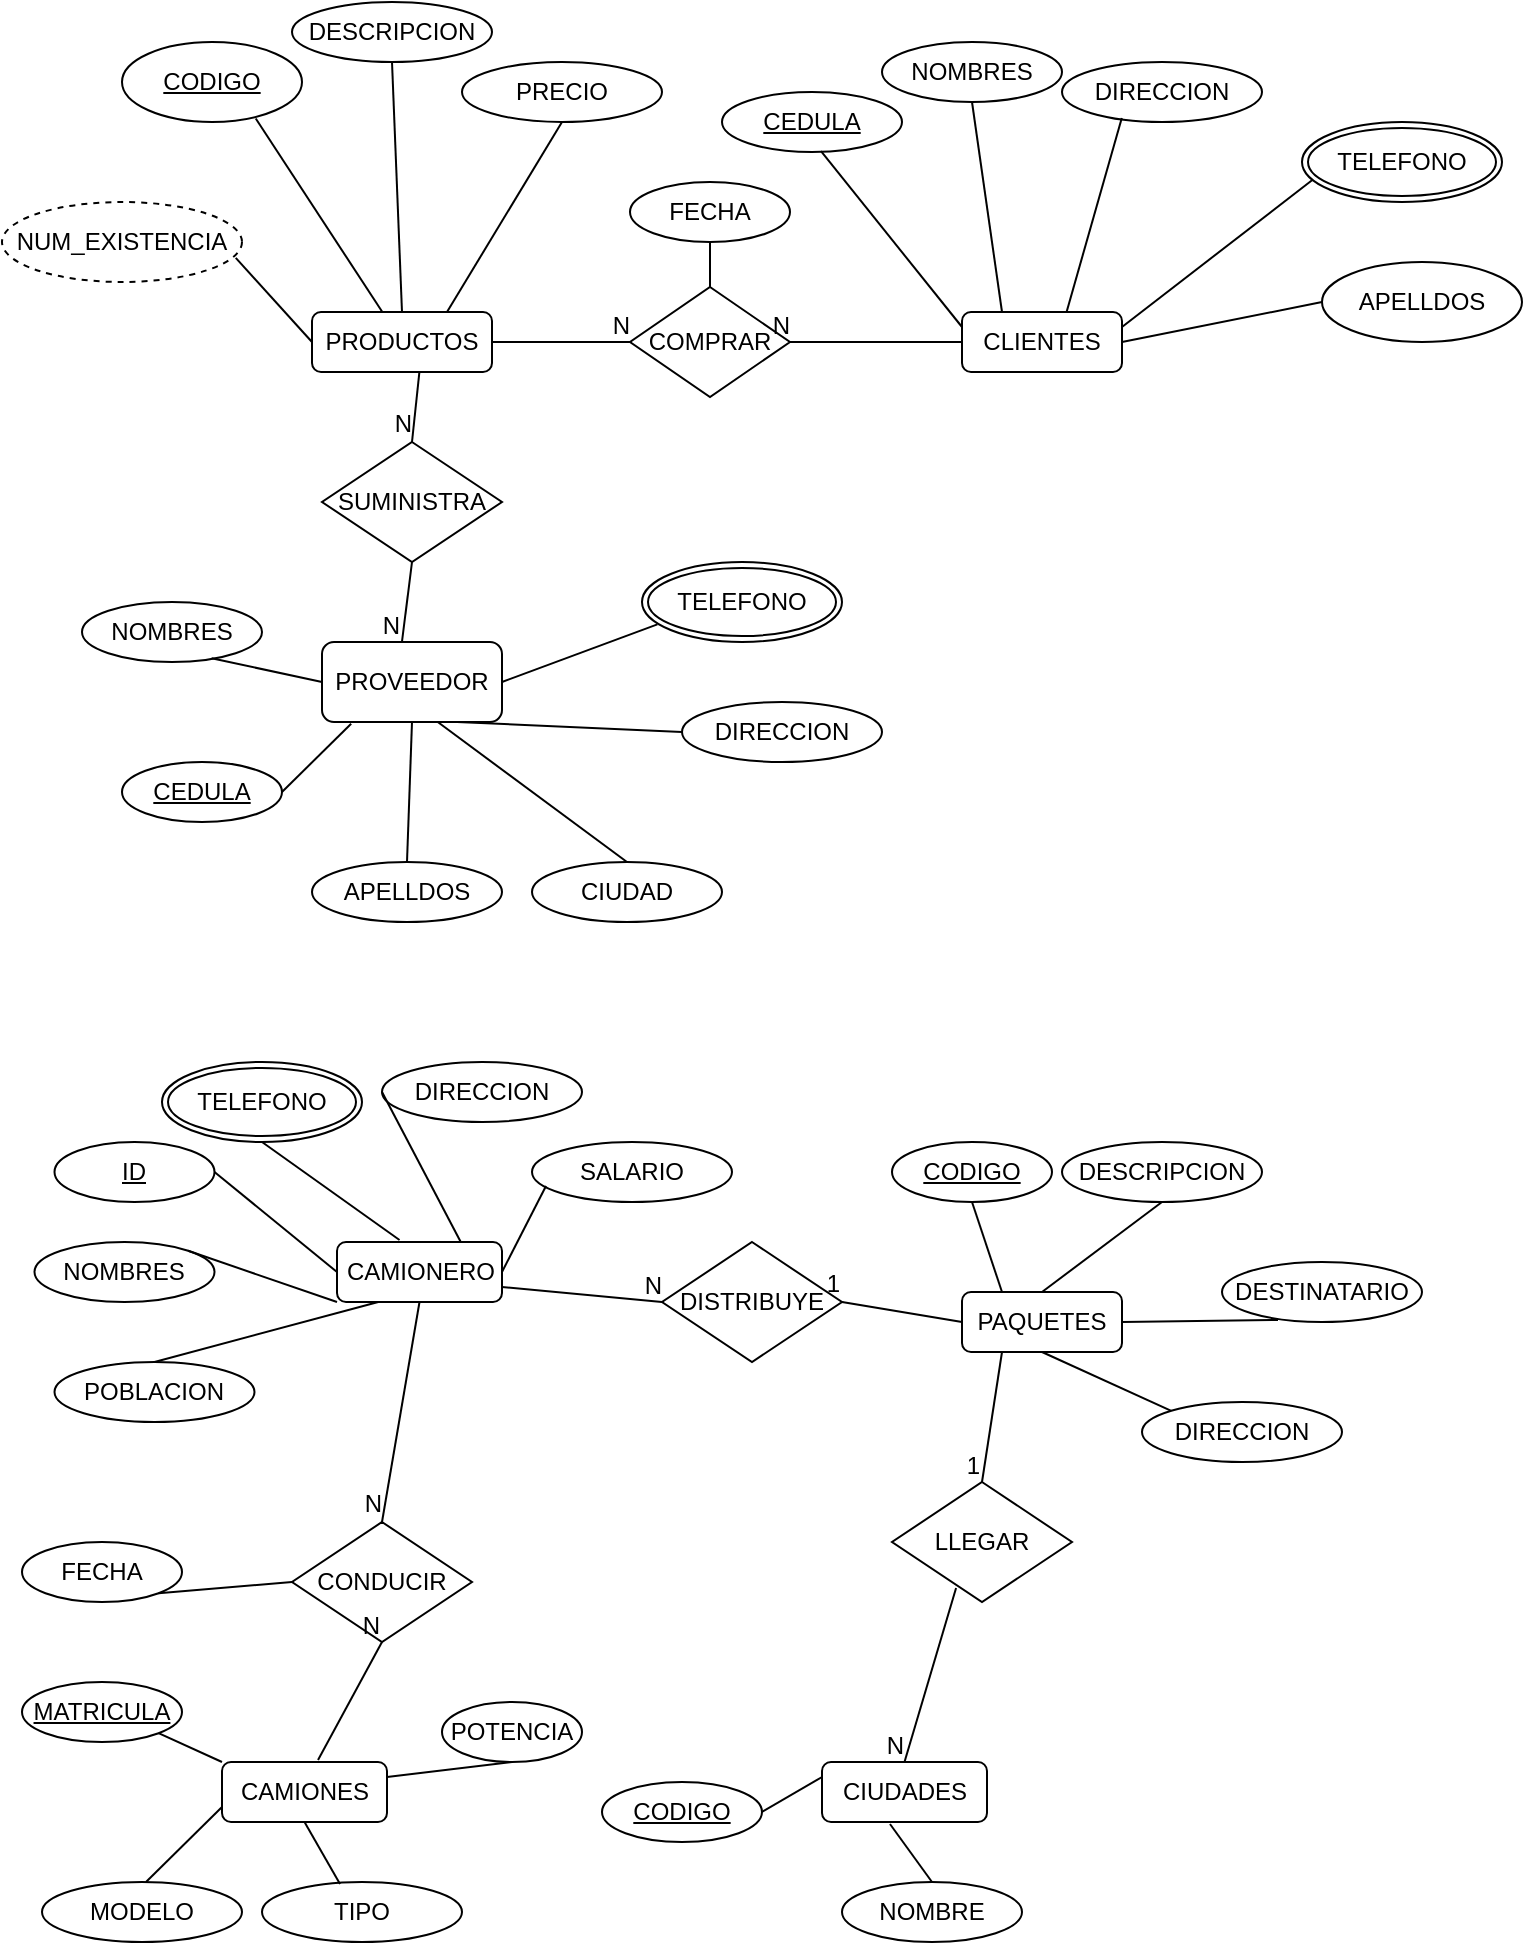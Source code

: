 <mxfile version="20.8.23" type="github">
  <diagram name="Página-1" id="rKSsnr4Ns5YOtNC94uGT">
    <mxGraphModel dx="1354" dy="616" grid="1" gridSize="10" guides="1" tooltips="1" connect="1" arrows="1" fold="1" page="1" pageScale="1" pageWidth="827" pageHeight="1169" math="0" shadow="0">
      <root>
        <mxCell id="0" />
        <mxCell id="1" parent="0" />
        <mxCell id="ddoyZSRqwRdsarZSSn1j-1" value="PRODUCTOS" style="rounded=1;whiteSpace=wrap;html=1;" vertex="1" parent="1">
          <mxGeometry x="175" y="195" width="90" height="30" as="geometry" />
        </mxCell>
        <mxCell id="ddoyZSRqwRdsarZSSn1j-3" value="CODIGO" style="ellipse;whiteSpace=wrap;html=1;align=center;fontStyle=4;" vertex="1" parent="1">
          <mxGeometry x="80" y="60" width="90" height="40" as="geometry" />
        </mxCell>
        <mxCell id="ddoyZSRqwRdsarZSSn1j-6" value="DESCRIPCION" style="ellipse;whiteSpace=wrap;html=1;align=center;" vertex="1" parent="1">
          <mxGeometry x="165" y="40" width="100" height="30" as="geometry" />
        </mxCell>
        <mxCell id="ddoyZSRqwRdsarZSSn1j-7" value="PRECIO" style="ellipse;whiteSpace=wrap;html=1;align=center;" vertex="1" parent="1">
          <mxGeometry x="250" y="70" width="100" height="30" as="geometry" />
        </mxCell>
        <mxCell id="ddoyZSRqwRdsarZSSn1j-9" value="NUM_EXISTENCIA" style="ellipse;whiteSpace=wrap;html=1;align=center;dashed=1;" vertex="1" parent="1">
          <mxGeometry x="20" y="140" width="120" height="40" as="geometry" />
        </mxCell>
        <mxCell id="ddoyZSRqwRdsarZSSn1j-12" value="" style="endArrow=none;html=1;rounded=0;exitX=0.5;exitY=0;exitDx=0;exitDy=0;entryX=0.5;entryY=1;entryDx=0;entryDy=0;" edge="1" parent="1" source="ddoyZSRqwRdsarZSSn1j-1" target="ddoyZSRqwRdsarZSSn1j-6">
          <mxGeometry relative="1" as="geometry">
            <mxPoint x="290" y="110" as="sourcePoint" />
            <mxPoint x="450" y="110" as="targetPoint" />
          </mxGeometry>
        </mxCell>
        <mxCell id="ddoyZSRqwRdsarZSSn1j-16" value="" style="endArrow=none;html=1;rounded=0;entryX=0;entryY=0.5;entryDx=0;entryDy=0;exitX=0.974;exitY=0.698;exitDx=0;exitDy=0;exitPerimeter=0;" edge="1" parent="1" source="ddoyZSRqwRdsarZSSn1j-9" target="ddoyZSRqwRdsarZSSn1j-1">
          <mxGeometry relative="1" as="geometry">
            <mxPoint x="40" y="160" as="sourcePoint" />
            <mxPoint x="200" y="160" as="targetPoint" />
          </mxGeometry>
        </mxCell>
        <mxCell id="ddoyZSRqwRdsarZSSn1j-18" value="" style="endArrow=none;html=1;rounded=0;entryX=0.5;entryY=1;entryDx=0;entryDy=0;exitX=0.75;exitY=0;exitDx=0;exitDy=0;" edge="1" parent="1" source="ddoyZSRqwRdsarZSSn1j-1" target="ddoyZSRqwRdsarZSSn1j-7">
          <mxGeometry relative="1" as="geometry">
            <mxPoint x="280" y="130" as="sourcePoint" />
            <mxPoint x="440" y="130" as="targetPoint" />
          </mxGeometry>
        </mxCell>
        <mxCell id="ddoyZSRqwRdsarZSSn1j-19" value="CLIENTES" style="rounded=1;whiteSpace=wrap;html=1;" vertex="1" parent="1">
          <mxGeometry x="500" y="195" width="80" height="30" as="geometry" />
        </mxCell>
        <mxCell id="ddoyZSRqwRdsarZSSn1j-22" value="DIRECCION" style="ellipse;whiteSpace=wrap;html=1;align=center;" vertex="1" parent="1">
          <mxGeometry x="550" y="70" width="100" height="30" as="geometry" />
        </mxCell>
        <mxCell id="ddoyZSRqwRdsarZSSn1j-23" value="NOMBRES" style="ellipse;whiteSpace=wrap;html=1;align=center;" vertex="1" parent="1">
          <mxGeometry x="460" y="60" width="90" height="30" as="geometry" />
        </mxCell>
        <mxCell id="ddoyZSRqwRdsarZSSn1j-24" value="CEDULA" style="ellipse;whiteSpace=wrap;html=1;align=center;fontStyle=4;" vertex="1" parent="1">
          <mxGeometry x="380" y="85" width="90" height="30" as="geometry" />
        </mxCell>
        <mxCell id="ddoyZSRqwRdsarZSSn1j-25" value="APELLDOS" style="ellipse;whiteSpace=wrap;html=1;align=center;" vertex="1" parent="1">
          <mxGeometry x="680" y="170" width="100" height="40" as="geometry" />
        </mxCell>
        <mxCell id="ddoyZSRqwRdsarZSSn1j-27" value="" style="endArrow=none;html=1;rounded=0;entryX=0;entryY=0.25;entryDx=0;entryDy=0;exitX=0.55;exitY=0.987;exitDx=0;exitDy=0;exitPerimeter=0;" edge="1" parent="1" source="ddoyZSRqwRdsarZSSn1j-24" target="ddoyZSRqwRdsarZSSn1j-19">
          <mxGeometry relative="1" as="geometry">
            <mxPoint x="410" y="110" as="sourcePoint" />
            <mxPoint x="570" y="110" as="targetPoint" />
          </mxGeometry>
        </mxCell>
        <mxCell id="ddoyZSRqwRdsarZSSn1j-28" value="" style="endArrow=none;html=1;rounded=0;entryX=0.5;entryY=1;entryDx=0;entryDy=0;exitX=0.25;exitY=0;exitDx=0;exitDy=0;" edge="1" parent="1" source="ddoyZSRqwRdsarZSSn1j-19" target="ddoyZSRqwRdsarZSSn1j-23">
          <mxGeometry relative="1" as="geometry">
            <mxPoint x="428" y="119" as="sourcePoint" />
            <mxPoint x="460" y="145" as="targetPoint" />
          </mxGeometry>
        </mxCell>
        <mxCell id="ddoyZSRqwRdsarZSSn1j-29" value="" style="endArrow=none;html=1;rounded=0;entryX=0;entryY=0.5;entryDx=0;entryDy=0;exitX=1;exitY=0.5;exitDx=0;exitDy=0;" edge="1" parent="1" source="ddoyZSRqwRdsarZSSn1j-19" target="ddoyZSRqwRdsarZSSn1j-25">
          <mxGeometry relative="1" as="geometry">
            <mxPoint x="570" y="164" as="sourcePoint" />
            <mxPoint x="602" y="190" as="targetPoint" />
          </mxGeometry>
        </mxCell>
        <mxCell id="ddoyZSRqwRdsarZSSn1j-30" value="" style="endArrow=none;html=1;rounded=0;entryX=0.655;entryY=-0.014;entryDx=0;entryDy=0;exitX=0.299;exitY=0.935;exitDx=0;exitDy=0;exitPerimeter=0;entryPerimeter=0;" edge="1" parent="1" source="ddoyZSRqwRdsarZSSn1j-22" target="ddoyZSRqwRdsarZSSn1j-19">
          <mxGeometry relative="1" as="geometry">
            <mxPoint x="600" y="70" as="sourcePoint" />
            <mxPoint x="632" y="96" as="targetPoint" />
          </mxGeometry>
        </mxCell>
        <mxCell id="ddoyZSRqwRdsarZSSn1j-32" value="" style="endArrow=none;html=1;rounded=0;entryX=0.063;entryY=0.703;entryDx=0;entryDy=0;exitX=1;exitY=0.25;exitDx=0;exitDy=0;entryPerimeter=0;" edge="1" parent="1" source="ddoyZSRqwRdsarZSSn1j-19" target="ddoyZSRqwRdsarZSSn1j-47">
          <mxGeometry relative="1" as="geometry">
            <mxPoint x="570" y="130" as="sourcePoint" />
            <mxPoint x="685.0" y="130" as="targetPoint" />
          </mxGeometry>
        </mxCell>
        <mxCell id="ddoyZSRqwRdsarZSSn1j-33" value="COMPRAR" style="shape=rhombus;perimeter=rhombusPerimeter;whiteSpace=wrap;html=1;align=center;" vertex="1" parent="1">
          <mxGeometry x="334" y="182.5" width="80" height="55" as="geometry" />
        </mxCell>
        <mxCell id="ddoyZSRqwRdsarZSSn1j-34" value="" style="endArrow=none;html=1;rounded=0;exitX=0.743;exitY=0.957;exitDx=0;exitDy=0;exitPerimeter=0;" edge="1" parent="1" source="ddoyZSRqwRdsarZSSn1j-3" target="ddoyZSRqwRdsarZSSn1j-1">
          <mxGeometry relative="1" as="geometry">
            <mxPoint x="135" y="80" as="sourcePoint" />
            <mxPoint x="295" y="80" as="targetPoint" />
          </mxGeometry>
        </mxCell>
        <mxCell id="ddoyZSRqwRdsarZSSn1j-41" value="" style="endArrow=none;html=1;rounded=0;exitX=0;exitY=0.5;exitDx=0;exitDy=0;entryX=1;entryY=0.5;entryDx=0;entryDy=0;" edge="1" parent="1" source="ddoyZSRqwRdsarZSSn1j-19" target="ddoyZSRqwRdsarZSSn1j-33">
          <mxGeometry relative="1" as="geometry">
            <mxPoint x="350" y="220" as="sourcePoint" />
            <mxPoint x="510" y="220" as="targetPoint" />
          </mxGeometry>
        </mxCell>
        <mxCell id="ddoyZSRqwRdsarZSSn1j-42" value="N" style="resizable=0;html=1;align=right;verticalAlign=bottom;" connectable="0" vertex="1" parent="ddoyZSRqwRdsarZSSn1j-41">
          <mxGeometry x="1" relative="1" as="geometry" />
        </mxCell>
        <mxCell id="ddoyZSRqwRdsarZSSn1j-43" value="" style="endArrow=none;html=1;rounded=0;entryX=0;entryY=0.5;entryDx=0;entryDy=0;exitX=1;exitY=0.5;exitDx=0;exitDy=0;" edge="1" parent="1" source="ddoyZSRqwRdsarZSSn1j-1" target="ddoyZSRqwRdsarZSSn1j-33">
          <mxGeometry relative="1" as="geometry">
            <mxPoint x="270" y="180" as="sourcePoint" />
            <mxPoint x="400" y="184.66" as="targetPoint" />
          </mxGeometry>
        </mxCell>
        <mxCell id="ddoyZSRqwRdsarZSSn1j-44" value="N" style="resizable=0;html=1;align=right;verticalAlign=bottom;" connectable="0" vertex="1" parent="ddoyZSRqwRdsarZSSn1j-43">
          <mxGeometry x="1" relative="1" as="geometry" />
        </mxCell>
        <mxCell id="ddoyZSRqwRdsarZSSn1j-46" value="FECHA" style="ellipse;whiteSpace=wrap;html=1;align=center;" vertex="1" parent="1">
          <mxGeometry x="334" y="130" width="80" height="30" as="geometry" />
        </mxCell>
        <mxCell id="ddoyZSRqwRdsarZSSn1j-47" value="TELEFONO" style="ellipse;shape=doubleEllipse;margin=3;whiteSpace=wrap;html=1;align=center;" vertex="1" parent="1">
          <mxGeometry x="670" y="100" width="100" height="40" as="geometry" />
        </mxCell>
        <mxCell id="ddoyZSRqwRdsarZSSn1j-48" value="" style="endArrow=none;html=1;rounded=0;exitX=0.5;exitY=0;exitDx=0;exitDy=0;entryX=0.5;entryY=1;entryDx=0;entryDy=0;" edge="1" parent="1" source="ddoyZSRqwRdsarZSSn1j-33" target="ddoyZSRqwRdsarZSSn1j-46">
          <mxGeometry relative="1" as="geometry">
            <mxPoint x="373.66" y="310" as="sourcePoint" />
            <mxPoint x="374" y="169" as="targetPoint" />
          </mxGeometry>
        </mxCell>
        <mxCell id="ddoyZSRqwRdsarZSSn1j-49" value="PROVEEDOR" style="rounded=1;whiteSpace=wrap;html=1;" vertex="1" parent="1">
          <mxGeometry x="180" y="360" width="90" height="40" as="geometry" />
        </mxCell>
        <mxCell id="ddoyZSRqwRdsarZSSn1j-55" value="NOMBRES" style="ellipse;whiteSpace=wrap;html=1;align=center;" vertex="1" parent="1">
          <mxGeometry x="60" y="340" width="90" height="30" as="geometry" />
        </mxCell>
        <mxCell id="ddoyZSRqwRdsarZSSn1j-56" value="CEDULA" style="ellipse;whiteSpace=wrap;html=1;align=center;fontStyle=4;" vertex="1" parent="1">
          <mxGeometry x="80" y="420" width="80" height="30" as="geometry" />
        </mxCell>
        <mxCell id="ddoyZSRqwRdsarZSSn1j-57" value="APELLDOS" style="ellipse;whiteSpace=wrap;html=1;align=center;" vertex="1" parent="1">
          <mxGeometry x="175" y="470" width="95" height="30" as="geometry" />
        </mxCell>
        <mxCell id="ddoyZSRqwRdsarZSSn1j-58" value="DIRECCION" style="ellipse;whiteSpace=wrap;html=1;align=center;" vertex="1" parent="1">
          <mxGeometry x="360" y="390" width="100" height="30" as="geometry" />
        </mxCell>
        <mxCell id="ddoyZSRqwRdsarZSSn1j-59" value="TELEFONO" style="ellipse;shape=doubleEllipse;margin=3;whiteSpace=wrap;html=1;align=center;" vertex="1" parent="1">
          <mxGeometry x="340" y="320" width="100" height="40" as="geometry" />
        </mxCell>
        <mxCell id="ddoyZSRqwRdsarZSSn1j-60" value="CIUDAD" style="ellipse;whiteSpace=wrap;html=1;align=center;" vertex="1" parent="1">
          <mxGeometry x="285" y="470" width="95" height="30" as="geometry" />
        </mxCell>
        <mxCell id="ddoyZSRqwRdsarZSSn1j-72" value="" style="endArrow=none;html=1;rounded=0;exitX=1;exitY=0.5;exitDx=0;exitDy=0;entryX=0.162;entryY=1.022;entryDx=0;entryDy=0;entryPerimeter=0;" edge="1" parent="1" source="ddoyZSRqwRdsarZSSn1j-56" target="ddoyZSRqwRdsarZSSn1j-49">
          <mxGeometry relative="1" as="geometry">
            <mxPoint x="190" y="330" as="sourcePoint" />
            <mxPoint x="350" y="330" as="targetPoint" />
          </mxGeometry>
        </mxCell>
        <mxCell id="ddoyZSRqwRdsarZSSn1j-73" value="" style="endArrow=none;html=1;rounded=0;entryX=0;entryY=0.5;entryDx=0;entryDy=0;exitX=0.75;exitY=1;exitDx=0;exitDy=0;" edge="1" parent="1" source="ddoyZSRqwRdsarZSSn1j-49" target="ddoyZSRqwRdsarZSSn1j-58">
          <mxGeometry relative="1" as="geometry">
            <mxPoint x="334" y="354.66" as="sourcePoint" />
            <mxPoint x="494" y="354.66" as="targetPoint" />
          </mxGeometry>
        </mxCell>
        <mxCell id="ddoyZSRqwRdsarZSSn1j-79" value="" style="endArrow=none;html=1;rounded=0;exitX=0.72;exitY=0.937;exitDx=0;exitDy=0;entryX=0;entryY=0.5;entryDx=0;entryDy=0;exitPerimeter=0;" edge="1" parent="1" source="ddoyZSRqwRdsarZSSn1j-55" target="ddoyZSRqwRdsarZSSn1j-49">
          <mxGeometry relative="1" as="geometry">
            <mxPoint x="240" y="340" as="sourcePoint" />
            <mxPoint x="310" y="306" as="targetPoint" />
          </mxGeometry>
        </mxCell>
        <mxCell id="ddoyZSRqwRdsarZSSn1j-80" value="" style="endArrow=none;html=1;rounded=0;exitX=0.5;exitY=0;exitDx=0;exitDy=0;entryX=0.5;entryY=1;entryDx=0;entryDy=0;" edge="1" parent="1" source="ddoyZSRqwRdsarZSSn1j-57" target="ddoyZSRqwRdsarZSSn1j-49">
          <mxGeometry relative="1" as="geometry">
            <mxPoint x="296" y="400" as="sourcePoint" />
            <mxPoint x="366" y="366" as="targetPoint" />
          </mxGeometry>
        </mxCell>
        <mxCell id="ddoyZSRqwRdsarZSSn1j-81" value="" style="endArrow=none;html=1;rounded=0;exitX=0.5;exitY=0;exitDx=0;exitDy=0;entryX=0.645;entryY=1.004;entryDx=0;entryDy=0;entryPerimeter=0;" edge="1" parent="1" source="ddoyZSRqwRdsarZSSn1j-60" target="ddoyZSRqwRdsarZSSn1j-49">
          <mxGeometry relative="1" as="geometry">
            <mxPoint x="390" y="390" as="sourcePoint" />
            <mxPoint x="460" y="356" as="targetPoint" />
          </mxGeometry>
        </mxCell>
        <mxCell id="ddoyZSRqwRdsarZSSn1j-82" value="" style="endArrow=none;html=1;rounded=0;exitX=1;exitY=0.5;exitDx=0;exitDy=0;entryX=0.077;entryY=0.78;entryDx=0;entryDy=0;entryPerimeter=0;" edge="1" parent="1" source="ddoyZSRqwRdsarZSSn1j-49" target="ddoyZSRqwRdsarZSSn1j-59">
          <mxGeometry relative="1" as="geometry">
            <mxPoint x="400" y="314" as="sourcePoint" />
            <mxPoint x="450" y="310" as="targetPoint" />
          </mxGeometry>
        </mxCell>
        <mxCell id="ddoyZSRqwRdsarZSSn1j-83" value="SUMINISTRA" style="shape=rhombus;perimeter=rhombusPerimeter;whiteSpace=wrap;html=1;align=center;" vertex="1" parent="1">
          <mxGeometry x="180" y="260" width="90" height="60" as="geometry" />
        </mxCell>
        <mxCell id="ddoyZSRqwRdsarZSSn1j-84" value="" style="endArrow=none;html=1;rounded=0;entryX=0.5;entryY=0;entryDx=0;entryDy=0;exitX=0.597;exitY=0.989;exitDx=0;exitDy=0;exitPerimeter=0;" edge="1" parent="1" source="ddoyZSRqwRdsarZSSn1j-1" target="ddoyZSRqwRdsarZSSn1j-83">
          <mxGeometry relative="1" as="geometry">
            <mxPoint x="175" y="237.5" as="sourcePoint" />
            <mxPoint x="335" y="237.5" as="targetPoint" />
          </mxGeometry>
        </mxCell>
        <mxCell id="ddoyZSRqwRdsarZSSn1j-85" value="N" style="resizable=0;html=1;align=right;verticalAlign=bottom;" connectable="0" vertex="1" parent="ddoyZSRqwRdsarZSSn1j-84">
          <mxGeometry x="1" relative="1" as="geometry" />
        </mxCell>
        <mxCell id="ddoyZSRqwRdsarZSSn1j-88" value="" style="endArrow=none;html=1;rounded=0;exitX=0.5;exitY=1;exitDx=0;exitDy=0;entryX=0.444;entryY=0;entryDx=0;entryDy=0;entryPerimeter=0;" edge="1" parent="1" source="ddoyZSRqwRdsarZSSn1j-83" target="ddoyZSRqwRdsarZSSn1j-49">
          <mxGeometry relative="1" as="geometry">
            <mxPoint x="227" y="320" as="sourcePoint" />
            <mxPoint x="223" y="355" as="targetPoint" />
          </mxGeometry>
        </mxCell>
        <mxCell id="ddoyZSRqwRdsarZSSn1j-89" value="N" style="resizable=0;html=1;align=right;verticalAlign=bottom;" connectable="0" vertex="1" parent="ddoyZSRqwRdsarZSSn1j-88">
          <mxGeometry x="1" relative="1" as="geometry" />
        </mxCell>
        <mxCell id="ddoyZSRqwRdsarZSSn1j-90" value="CAMIONERO" style="rounded=1;whiteSpace=wrap;html=1;" vertex="1" parent="1">
          <mxGeometry x="187.5" y="660" width="82.5" height="30" as="geometry" />
        </mxCell>
        <mxCell id="ddoyZSRqwRdsarZSSn1j-91" value="NOMBRES" style="ellipse;whiteSpace=wrap;html=1;align=center;" vertex="1" parent="1">
          <mxGeometry x="36.25" y="660" width="90" height="30" as="geometry" />
        </mxCell>
        <mxCell id="ddoyZSRqwRdsarZSSn1j-92" value="TELEFONO" style="ellipse;shape=doubleEllipse;margin=3;whiteSpace=wrap;html=1;align=center;" vertex="1" parent="1">
          <mxGeometry x="100" y="570" width="100" height="40" as="geometry" />
        </mxCell>
        <mxCell id="ddoyZSRqwRdsarZSSn1j-93" value="DIRECCION" style="ellipse;whiteSpace=wrap;html=1;align=center;" vertex="1" parent="1">
          <mxGeometry x="210" y="570" width="100" height="30" as="geometry" />
        </mxCell>
        <mxCell id="ddoyZSRqwRdsarZSSn1j-94" value="SALARIO" style="ellipse;whiteSpace=wrap;html=1;align=center;" vertex="1" parent="1">
          <mxGeometry x="285" y="610" width="100" height="30" as="geometry" />
        </mxCell>
        <mxCell id="ddoyZSRqwRdsarZSSn1j-95" value="POBLACION" style="ellipse;whiteSpace=wrap;html=1;align=center;" vertex="1" parent="1">
          <mxGeometry x="46.25" y="720" width="100" height="30" as="geometry" />
        </mxCell>
        <mxCell id="ddoyZSRqwRdsarZSSn1j-96" value="PAQUETES" style="rounded=1;whiteSpace=wrap;html=1;" vertex="1" parent="1">
          <mxGeometry x="500" y="685" width="80" height="30" as="geometry" />
        </mxCell>
        <mxCell id="ddoyZSRqwRdsarZSSn1j-97" value="ID" style="ellipse;whiteSpace=wrap;html=1;align=center;fontStyle=4;" vertex="1" parent="1">
          <mxGeometry x="46.25" y="610" width="80" height="30" as="geometry" />
        </mxCell>
        <mxCell id="ddoyZSRqwRdsarZSSn1j-99" value="CODIGO" style="ellipse;whiteSpace=wrap;html=1;align=center;fontStyle=4;" vertex="1" parent="1">
          <mxGeometry x="465" y="610" width="80" height="30" as="geometry" />
        </mxCell>
        <mxCell id="ddoyZSRqwRdsarZSSn1j-100" value="DESCRIPCION" style="ellipse;whiteSpace=wrap;html=1;align=center;" vertex="1" parent="1">
          <mxGeometry x="550" y="610" width="100" height="30" as="geometry" />
        </mxCell>
        <mxCell id="ddoyZSRqwRdsarZSSn1j-101" value="DESTINATARIO" style="ellipse;whiteSpace=wrap;html=1;align=center;" vertex="1" parent="1">
          <mxGeometry x="630" y="670" width="100" height="30" as="geometry" />
        </mxCell>
        <mxCell id="ddoyZSRqwRdsarZSSn1j-102" value="DIRECCION" style="ellipse;whiteSpace=wrap;html=1;align=center;" vertex="1" parent="1">
          <mxGeometry x="590" y="740" width="100" height="30" as="geometry" />
        </mxCell>
        <mxCell id="ddoyZSRqwRdsarZSSn1j-103" value="" style="endArrow=none;html=1;rounded=0;exitX=0.379;exitY=-0.033;exitDx=0;exitDy=0;exitPerimeter=0;entryX=0.5;entryY=1;entryDx=0;entryDy=0;" edge="1" parent="1" source="ddoyZSRqwRdsarZSSn1j-90" target="ddoyZSRqwRdsarZSSn1j-92">
          <mxGeometry relative="1" as="geometry">
            <mxPoint x="199" y="700" as="sourcePoint" />
            <mxPoint x="200" y="630" as="targetPoint" />
          </mxGeometry>
        </mxCell>
        <mxCell id="ddoyZSRqwRdsarZSSn1j-105" value="" style="endArrow=none;html=1;rounded=0;entryX=0.25;entryY=1;entryDx=0;entryDy=0;exitX=0.5;exitY=0;exitDx=0;exitDy=0;" edge="1" parent="1" source="ddoyZSRqwRdsarZSSn1j-95" target="ddoyZSRqwRdsarZSSn1j-90">
          <mxGeometry relative="1" as="geometry">
            <mxPoint x="190" y="760" as="sourcePoint" />
            <mxPoint x="192" y="690" as="targetPoint" />
          </mxGeometry>
        </mxCell>
        <mxCell id="ddoyZSRqwRdsarZSSn1j-106" value="" style="endArrow=none;html=1;rounded=0;exitX=0.07;exitY=0.733;exitDx=0;exitDy=0;entryX=1;entryY=0.5;entryDx=0;entryDy=0;exitPerimeter=0;" edge="1" parent="1" source="ddoyZSRqwRdsarZSSn1j-94" target="ddoyZSRqwRdsarZSSn1j-90">
          <mxGeometry relative="1" as="geometry">
            <mxPoint x="254.25" y="760" as="sourcePoint" />
            <mxPoint x="256.25" y="690" as="targetPoint" />
          </mxGeometry>
        </mxCell>
        <mxCell id="ddoyZSRqwRdsarZSSn1j-107" value="" style="endArrow=none;html=1;rounded=0;exitX=0;exitY=0.5;exitDx=0;exitDy=0;entryX=0.75;entryY=0;entryDx=0;entryDy=0;" edge="1" parent="1" source="ddoyZSRqwRdsarZSSn1j-93" target="ddoyZSRqwRdsarZSSn1j-90">
          <mxGeometry relative="1" as="geometry">
            <mxPoint x="299" y="655" as="sourcePoint" />
            <mxPoint x="301" y="585" as="targetPoint" />
          </mxGeometry>
        </mxCell>
        <mxCell id="ddoyZSRqwRdsarZSSn1j-108" value="" style="endArrow=none;html=1;rounded=0;exitX=0;exitY=0.5;exitDx=0;exitDy=0;entryX=1;entryY=0.5;entryDx=0;entryDy=0;" edge="1" parent="1" source="ddoyZSRqwRdsarZSSn1j-90" target="ddoyZSRqwRdsarZSSn1j-97">
          <mxGeometry relative="1" as="geometry">
            <mxPoint x="150" y="690" as="sourcePoint" />
            <mxPoint x="152" y="620" as="targetPoint" />
          </mxGeometry>
        </mxCell>
        <mxCell id="ddoyZSRqwRdsarZSSn1j-109" value="" style="endArrow=none;html=1;rounded=0;exitX=1;exitY=0;exitDx=0;exitDy=0;entryX=0;entryY=1;entryDx=0;entryDy=0;" edge="1" parent="1" source="ddoyZSRqwRdsarZSSn1j-91" target="ddoyZSRqwRdsarZSSn1j-90">
          <mxGeometry relative="1" as="geometry">
            <mxPoint x="150" y="700" as="sourcePoint" />
            <mxPoint x="152" y="630" as="targetPoint" />
          </mxGeometry>
        </mxCell>
        <mxCell id="ddoyZSRqwRdsarZSSn1j-110" value="" style="endArrow=none;html=1;rounded=0;exitX=0.5;exitY=1;exitDx=0;exitDy=0;entryX=0;entryY=0;entryDx=0;entryDy=0;" edge="1" parent="1" source="ddoyZSRqwRdsarZSSn1j-96" target="ddoyZSRqwRdsarZSSn1j-102">
          <mxGeometry relative="1" as="geometry">
            <mxPoint x="568" y="710" as="sourcePoint" />
            <mxPoint x="520" y="745" as="targetPoint" />
          </mxGeometry>
        </mxCell>
        <mxCell id="ddoyZSRqwRdsarZSSn1j-111" value="" style="endArrow=none;html=1;rounded=0;exitX=0.5;exitY=1;exitDx=0;exitDy=0;entryX=0.5;entryY=0;entryDx=0;entryDy=0;" edge="1" parent="1" source="ddoyZSRqwRdsarZSSn1j-100" target="ddoyZSRqwRdsarZSSn1j-96">
          <mxGeometry relative="1" as="geometry">
            <mxPoint x="598" y="647.5" as="sourcePoint" />
            <mxPoint x="550" y="682.5" as="targetPoint" />
          </mxGeometry>
        </mxCell>
        <mxCell id="ddoyZSRqwRdsarZSSn1j-112" value="" style="endArrow=none;html=1;rounded=0;entryX=1;entryY=0.5;entryDx=0;entryDy=0;exitX=0.28;exitY=0.967;exitDx=0;exitDy=0;exitPerimeter=0;" edge="1" parent="1" source="ddoyZSRqwRdsarZSSn1j-101" target="ddoyZSRqwRdsarZSSn1j-96">
          <mxGeometry relative="1" as="geometry">
            <mxPoint x="648" y="675" as="sourcePoint" />
            <mxPoint x="500" y="735" as="targetPoint" />
          </mxGeometry>
        </mxCell>
        <mxCell id="ddoyZSRqwRdsarZSSn1j-113" value="" style="endArrow=none;html=1;rounded=0;exitX=0.5;exitY=1;exitDx=0;exitDy=0;entryX=0.25;entryY=0;entryDx=0;entryDy=0;" edge="1" parent="1" source="ddoyZSRqwRdsarZSSn1j-99" target="ddoyZSRqwRdsarZSSn1j-96">
          <mxGeometry relative="1" as="geometry">
            <mxPoint x="350" y="652.5" as="sourcePoint" />
            <mxPoint x="530" y="697.5" as="targetPoint" />
          </mxGeometry>
        </mxCell>
        <mxCell id="ddoyZSRqwRdsarZSSn1j-114" value="DISTRIBUYE" style="shape=rhombus;perimeter=rhombusPerimeter;whiteSpace=wrap;html=1;align=center;" vertex="1" parent="1">
          <mxGeometry x="350" y="660" width="90" height="60" as="geometry" />
        </mxCell>
        <mxCell id="ddoyZSRqwRdsarZSSn1j-115" value="" style="endArrow=none;html=1;rounded=0;exitX=1;exitY=0.75;exitDx=0;exitDy=0;entryX=0;entryY=0.5;entryDx=0;entryDy=0;" edge="1" parent="1" source="ddoyZSRqwRdsarZSSn1j-90" target="ddoyZSRqwRdsarZSSn1j-114">
          <mxGeometry relative="1" as="geometry">
            <mxPoint x="310" y="710" as="sourcePoint" />
            <mxPoint x="385" y="1110" as="targetPoint" />
            <Array as="points" />
          </mxGeometry>
        </mxCell>
        <mxCell id="ddoyZSRqwRdsarZSSn1j-116" value="N" style="resizable=0;html=1;align=right;verticalAlign=bottom;" connectable="0" vertex="1" parent="ddoyZSRqwRdsarZSSn1j-115">
          <mxGeometry x="1" relative="1" as="geometry" />
        </mxCell>
        <mxCell id="ddoyZSRqwRdsarZSSn1j-117" value="" style="endArrow=none;html=1;rounded=0;exitX=0;exitY=0.5;exitDx=0;exitDy=0;entryX=1;entryY=0.5;entryDx=0;entryDy=0;" edge="1" parent="1" source="ddoyZSRqwRdsarZSSn1j-96" target="ddoyZSRqwRdsarZSSn1j-114">
          <mxGeometry relative="1" as="geometry">
            <mxPoint x="450" y="700" as="sourcePoint" />
            <mxPoint x="400" y="740" as="targetPoint" />
          </mxGeometry>
        </mxCell>
        <mxCell id="ddoyZSRqwRdsarZSSn1j-118" value="1" style="resizable=0;html=1;align=right;verticalAlign=bottom;" connectable="0" vertex="1" parent="ddoyZSRqwRdsarZSSn1j-117">
          <mxGeometry x="1" relative="1" as="geometry" />
        </mxCell>
        <mxCell id="ddoyZSRqwRdsarZSSn1j-120" value="CIUDADES" style="rounded=1;whiteSpace=wrap;html=1;" vertex="1" parent="1">
          <mxGeometry x="430" y="920" width="82.5" height="30" as="geometry" />
        </mxCell>
        <mxCell id="ddoyZSRqwRdsarZSSn1j-121" value="CODIGO" style="ellipse;whiteSpace=wrap;html=1;align=center;fontStyle=4;" vertex="1" parent="1">
          <mxGeometry x="320" y="930" width="80" height="30" as="geometry" />
        </mxCell>
        <mxCell id="ddoyZSRqwRdsarZSSn1j-122" value="NOMBRE" style="ellipse;whiteSpace=wrap;html=1;align=center;" vertex="1" parent="1">
          <mxGeometry x="440" y="980" width="90" height="30" as="geometry" />
        </mxCell>
        <mxCell id="ddoyZSRqwRdsarZSSn1j-123" value="" style="endArrow=none;html=1;rounded=0;entryX=0;entryY=0.25;entryDx=0;entryDy=0;exitX=1;exitY=0.5;exitDx=0;exitDy=0;" edge="1" parent="1" source="ddoyZSRqwRdsarZSSn1j-121" target="ddoyZSRqwRdsarZSSn1j-120">
          <mxGeometry relative="1" as="geometry">
            <mxPoint x="390" y="890" as="sourcePoint" />
            <mxPoint x="470" y="900" as="targetPoint" />
          </mxGeometry>
        </mxCell>
        <mxCell id="ddoyZSRqwRdsarZSSn1j-124" value="" style="endArrow=none;html=1;rounded=0;entryX=0.5;entryY=0;entryDx=0;entryDy=0;exitX=0.412;exitY=1.033;exitDx=0;exitDy=0;exitPerimeter=0;" edge="1" parent="1" source="ddoyZSRqwRdsarZSSn1j-120" target="ddoyZSRqwRdsarZSSn1j-122">
          <mxGeometry relative="1" as="geometry">
            <mxPoint x="500" y="890" as="sourcePoint" />
            <mxPoint x="539" y="960" as="targetPoint" />
          </mxGeometry>
        </mxCell>
        <mxCell id="ddoyZSRqwRdsarZSSn1j-126" value="LLEGAR" style="shape=rhombus;perimeter=rhombusPerimeter;whiteSpace=wrap;html=1;align=center;" vertex="1" parent="1">
          <mxGeometry x="465" y="780" width="90" height="60" as="geometry" />
        </mxCell>
        <mxCell id="ddoyZSRqwRdsarZSSn1j-127" value="" style="endArrow=none;html=1;rounded=0;exitX=0.25;exitY=1;exitDx=0;exitDy=0;entryX=0.5;entryY=0;entryDx=0;entryDy=0;" edge="1" parent="1" source="ddoyZSRqwRdsarZSSn1j-96" target="ddoyZSRqwRdsarZSSn1j-126">
          <mxGeometry relative="1" as="geometry">
            <mxPoint x="455" y="780" as="sourcePoint" />
            <mxPoint x="515" y="780" as="targetPoint" />
          </mxGeometry>
        </mxCell>
        <mxCell id="ddoyZSRqwRdsarZSSn1j-128" value="1" style="resizable=0;html=1;align=right;verticalAlign=bottom;" connectable="0" vertex="1" parent="ddoyZSRqwRdsarZSSn1j-127">
          <mxGeometry x="1" relative="1" as="geometry" />
        </mxCell>
        <mxCell id="ddoyZSRqwRdsarZSSn1j-129" value="" style="endArrow=none;html=1;rounded=0;exitX=0.356;exitY=0.883;exitDx=0;exitDy=0;exitPerimeter=0;entryX=0.5;entryY=0;entryDx=0;entryDy=0;" edge="1" parent="1" source="ddoyZSRqwRdsarZSSn1j-126" target="ddoyZSRqwRdsarZSSn1j-120">
          <mxGeometry relative="1" as="geometry">
            <mxPoint x="450" y="883" as="sourcePoint" />
            <mxPoint x="530" y="870" as="targetPoint" />
            <Array as="points" />
          </mxGeometry>
        </mxCell>
        <mxCell id="ddoyZSRqwRdsarZSSn1j-130" value="N" style="resizable=0;html=1;align=right;verticalAlign=bottom;" connectable="0" vertex="1" parent="ddoyZSRqwRdsarZSSn1j-129">
          <mxGeometry x="1" relative="1" as="geometry" />
        </mxCell>
        <mxCell id="ddoyZSRqwRdsarZSSn1j-131" value="CAMIONES" style="rounded=1;whiteSpace=wrap;html=1;" vertex="1" parent="1">
          <mxGeometry x="130" y="920" width="82.5" height="30" as="geometry" />
        </mxCell>
        <mxCell id="ddoyZSRqwRdsarZSSn1j-132" value="MATRICULA" style="ellipse;whiteSpace=wrap;html=1;align=center;fontStyle=4;" vertex="1" parent="1">
          <mxGeometry x="30" y="880" width="80" height="30" as="geometry" />
        </mxCell>
        <mxCell id="ddoyZSRqwRdsarZSSn1j-133" value="MODELO" style="ellipse;whiteSpace=wrap;html=1;align=center;" vertex="1" parent="1">
          <mxGeometry x="40" y="980" width="100" height="30" as="geometry" />
        </mxCell>
        <mxCell id="ddoyZSRqwRdsarZSSn1j-134" value="TIPO" style="ellipse;whiteSpace=wrap;html=1;align=center;" vertex="1" parent="1">
          <mxGeometry x="150" y="980" width="100" height="30" as="geometry" />
        </mxCell>
        <mxCell id="ddoyZSRqwRdsarZSSn1j-135" value="POTENCIA" style="ellipse;whiteSpace=wrap;html=1;align=center;" vertex="1" parent="1">
          <mxGeometry x="240" y="890" width="70" height="30" as="geometry" />
        </mxCell>
        <mxCell id="ddoyZSRqwRdsarZSSn1j-136" value="" style="endArrow=none;html=1;rounded=0;entryX=0.5;entryY=1;entryDx=0;entryDy=0;exitX=0.39;exitY=0.033;exitDx=0;exitDy=0;exitPerimeter=0;" edge="1" parent="1" source="ddoyZSRqwRdsarZSSn1j-134" target="ddoyZSRqwRdsarZSSn1j-131">
          <mxGeometry relative="1" as="geometry">
            <mxPoint x="172" y="990" as="sourcePoint" />
            <mxPoint x="200" y="940" as="targetPoint" />
          </mxGeometry>
        </mxCell>
        <mxCell id="ddoyZSRqwRdsarZSSn1j-137" value="" style="endArrow=none;html=1;rounded=0;entryX=0;entryY=0.75;entryDx=0;entryDy=0;exitX=0.5;exitY=0;exitDx=0;exitDy=0;" edge="1" parent="1" target="ddoyZSRqwRdsarZSSn1j-131">
          <mxGeometry relative="1" as="geometry">
            <mxPoint x="92" y="980" as="sourcePoint" />
            <mxPoint x="120" y="930" as="targetPoint" />
          </mxGeometry>
        </mxCell>
        <mxCell id="ddoyZSRqwRdsarZSSn1j-138" value="" style="endArrow=none;html=1;rounded=0;exitX=1;exitY=1;exitDx=0;exitDy=0;entryX=0;entryY=0;entryDx=0;entryDy=0;" edge="1" parent="1" source="ddoyZSRqwRdsarZSSn1j-132" target="ddoyZSRqwRdsarZSSn1j-131">
          <mxGeometry relative="1" as="geometry">
            <mxPoint x="100" y="910" as="sourcePoint" />
            <mxPoint x="140" y="910" as="targetPoint" />
          </mxGeometry>
        </mxCell>
        <mxCell id="ddoyZSRqwRdsarZSSn1j-139" value="" style="endArrow=none;html=1;rounded=0;entryX=1;entryY=0.25;entryDx=0;entryDy=0;exitX=0.5;exitY=1;exitDx=0;exitDy=0;" edge="1" parent="1" source="ddoyZSRqwRdsarZSSn1j-135" target="ddoyZSRqwRdsarZSSn1j-131">
          <mxGeometry relative="1" as="geometry">
            <mxPoint x="230" y="940" as="sourcePoint" />
            <mxPoint x="258" y="850" as="targetPoint" />
          </mxGeometry>
        </mxCell>
        <mxCell id="ddoyZSRqwRdsarZSSn1j-140" value="CONDUCIR" style="shape=rhombus;perimeter=rhombusPerimeter;whiteSpace=wrap;html=1;align=center;" vertex="1" parent="1">
          <mxGeometry x="165" y="800" width="90" height="60" as="geometry" />
        </mxCell>
        <mxCell id="ddoyZSRqwRdsarZSSn1j-141" value="" style="endArrow=none;html=1;rounded=0;entryX=0.5;entryY=0;entryDx=0;entryDy=0;exitX=0.5;exitY=1;exitDx=0;exitDy=0;" edge="1" parent="1" source="ddoyZSRqwRdsarZSSn1j-90" target="ddoyZSRqwRdsarZSSn1j-140">
          <mxGeometry relative="1" as="geometry">
            <mxPoint x="228" y="680" as="sourcePoint" />
            <mxPoint x="202" y="772" as="targetPoint" />
            <Array as="points" />
          </mxGeometry>
        </mxCell>
        <mxCell id="ddoyZSRqwRdsarZSSn1j-142" value="N" style="resizable=0;html=1;align=right;verticalAlign=bottom;" connectable="0" vertex="1" parent="ddoyZSRqwRdsarZSSn1j-141">
          <mxGeometry x="1" relative="1" as="geometry" />
        </mxCell>
        <mxCell id="ddoyZSRqwRdsarZSSn1j-143" value="FECHA" style="ellipse;whiteSpace=wrap;html=1;align=center;" vertex="1" parent="1">
          <mxGeometry x="30" y="810" width="80" height="30" as="geometry" />
        </mxCell>
        <mxCell id="ddoyZSRqwRdsarZSSn1j-144" value="" style="endArrow=none;html=1;rounded=0;exitX=0;exitY=0.5;exitDx=0;exitDy=0;entryX=1;entryY=1;entryDx=0;entryDy=0;" edge="1" parent="1" source="ddoyZSRqwRdsarZSSn1j-140" target="ddoyZSRqwRdsarZSSn1j-143">
          <mxGeometry relative="1" as="geometry">
            <mxPoint x="205" y="890" as="sourcePoint" />
            <mxPoint x="110" y="820" as="targetPoint" />
          </mxGeometry>
        </mxCell>
        <mxCell id="ddoyZSRqwRdsarZSSn1j-145" value="" style="endArrow=none;html=1;rounded=0;entryX=0.5;entryY=1;entryDx=0;entryDy=0;exitX=0.582;exitY=-0.033;exitDx=0;exitDy=0;exitPerimeter=0;" edge="1" parent="1" source="ddoyZSRqwRdsarZSSn1j-131" target="ddoyZSRqwRdsarZSSn1j-140">
          <mxGeometry relative="1" as="geometry">
            <mxPoint x="239" y="700" as="sourcePoint" />
            <mxPoint x="201" y="820" as="targetPoint" />
            <Array as="points" />
          </mxGeometry>
        </mxCell>
        <mxCell id="ddoyZSRqwRdsarZSSn1j-146" value="N" style="resizable=0;html=1;align=right;verticalAlign=bottom;" connectable="0" vertex="1" parent="ddoyZSRqwRdsarZSSn1j-145">
          <mxGeometry x="1" relative="1" as="geometry" />
        </mxCell>
      </root>
    </mxGraphModel>
  </diagram>
</mxfile>
